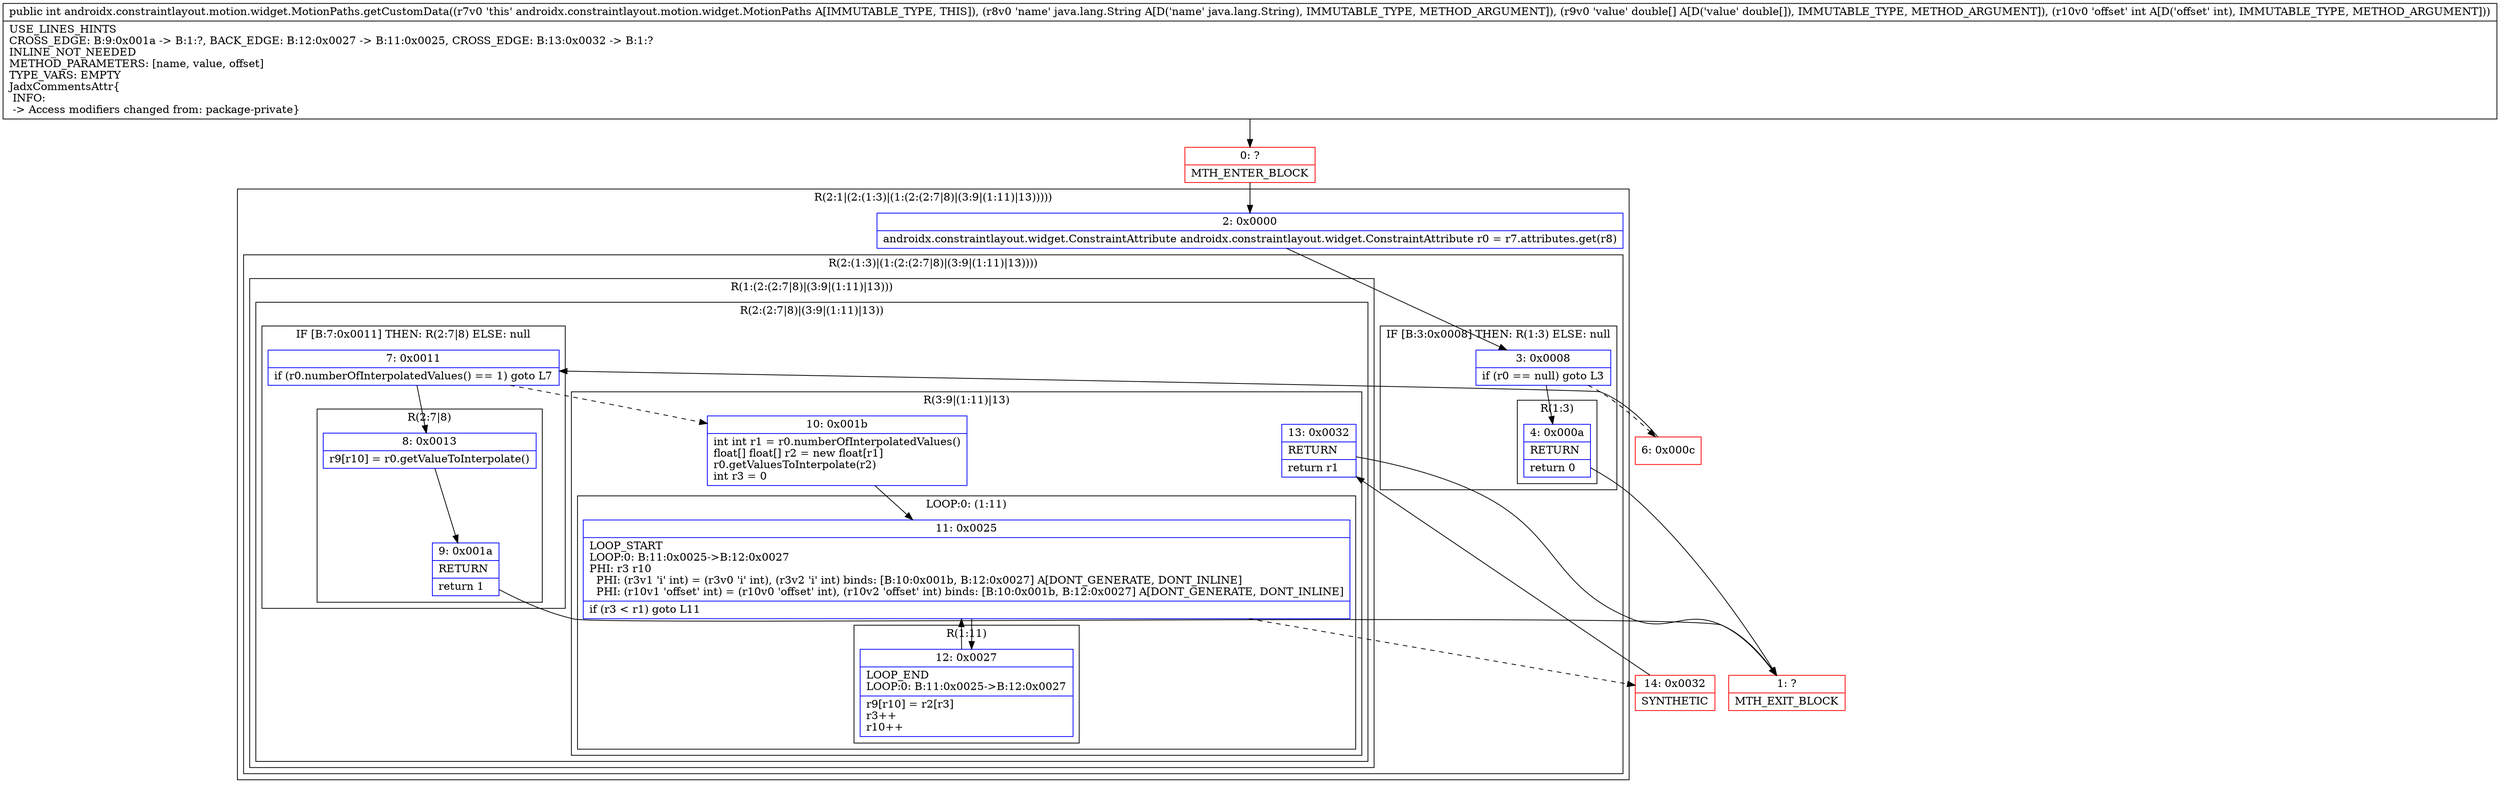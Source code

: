 digraph "CFG forandroidx.constraintlayout.motion.widget.MotionPaths.getCustomData(Ljava\/lang\/String;[DI)I" {
subgraph cluster_Region_1772792216 {
label = "R(2:1|(2:(1:3)|(1:(2:(2:7|8)|(3:9|(1:11)|13)))))";
node [shape=record,color=blue];
Node_2 [shape=record,label="{2\:\ 0x0000|androidx.constraintlayout.widget.ConstraintAttribute androidx.constraintlayout.widget.ConstraintAttribute r0 = r7.attributes.get(r8)\l}"];
subgraph cluster_Region_1199208839 {
label = "R(2:(1:3)|(1:(2:(2:7|8)|(3:9|(1:11)|13))))";
node [shape=record,color=blue];
subgraph cluster_IfRegion_1482970221 {
label = "IF [B:3:0x0008] THEN: R(1:3) ELSE: null";
node [shape=record,color=blue];
Node_3 [shape=record,label="{3\:\ 0x0008|if (r0 == null) goto L3\l}"];
subgraph cluster_Region_1733730572 {
label = "R(1:3)";
node [shape=record,color=blue];
Node_4 [shape=record,label="{4\:\ 0x000a|RETURN\l|return 0\l}"];
}
}
subgraph cluster_Region_1474753950 {
label = "R(1:(2:(2:7|8)|(3:9|(1:11)|13)))";
node [shape=record,color=blue];
subgraph cluster_Region_1269354263 {
label = "R(2:(2:7|8)|(3:9|(1:11)|13))";
node [shape=record,color=blue];
subgraph cluster_IfRegion_419382029 {
label = "IF [B:7:0x0011] THEN: R(2:7|8) ELSE: null";
node [shape=record,color=blue];
Node_7 [shape=record,label="{7\:\ 0x0011|if (r0.numberOfInterpolatedValues() == 1) goto L7\l}"];
subgraph cluster_Region_1988913819 {
label = "R(2:7|8)";
node [shape=record,color=blue];
Node_8 [shape=record,label="{8\:\ 0x0013|r9[r10] = r0.getValueToInterpolate()\l}"];
Node_9 [shape=record,label="{9\:\ 0x001a|RETURN\l|return 1\l}"];
}
}
subgraph cluster_Region_1255599035 {
label = "R(3:9|(1:11)|13)";
node [shape=record,color=blue];
Node_10 [shape=record,label="{10\:\ 0x001b|int int r1 = r0.numberOfInterpolatedValues()\lfloat[] float[] r2 = new float[r1]\lr0.getValuesToInterpolate(r2)\lint r3 = 0\l}"];
subgraph cluster_LoopRegion_812321200 {
label = "LOOP:0: (1:11)";
node [shape=record,color=blue];
Node_11 [shape=record,label="{11\:\ 0x0025|LOOP_START\lLOOP:0: B:11:0x0025\-\>B:12:0x0027\lPHI: r3 r10 \l  PHI: (r3v1 'i' int) = (r3v0 'i' int), (r3v2 'i' int) binds: [B:10:0x001b, B:12:0x0027] A[DONT_GENERATE, DONT_INLINE]\l  PHI: (r10v1 'offset' int) = (r10v0 'offset' int), (r10v2 'offset' int) binds: [B:10:0x001b, B:12:0x0027] A[DONT_GENERATE, DONT_INLINE]\l|if (r3 \< r1) goto L11\l}"];
subgraph cluster_Region_1382994843 {
label = "R(1:11)";
node [shape=record,color=blue];
Node_12 [shape=record,label="{12\:\ 0x0027|LOOP_END\lLOOP:0: B:11:0x0025\-\>B:12:0x0027\l|r9[r10] = r2[r3]\lr3++\lr10++\l}"];
}
}
Node_13 [shape=record,label="{13\:\ 0x0032|RETURN\l|return r1\l}"];
}
}
}
}
}
Node_0 [shape=record,color=red,label="{0\:\ ?|MTH_ENTER_BLOCK\l}"];
Node_1 [shape=record,color=red,label="{1\:\ ?|MTH_EXIT_BLOCK\l}"];
Node_6 [shape=record,color=red,label="{6\:\ 0x000c}"];
Node_14 [shape=record,color=red,label="{14\:\ 0x0032|SYNTHETIC\l}"];
MethodNode[shape=record,label="{public int androidx.constraintlayout.motion.widget.MotionPaths.getCustomData((r7v0 'this' androidx.constraintlayout.motion.widget.MotionPaths A[IMMUTABLE_TYPE, THIS]), (r8v0 'name' java.lang.String A[D('name' java.lang.String), IMMUTABLE_TYPE, METHOD_ARGUMENT]), (r9v0 'value' double[] A[D('value' double[]), IMMUTABLE_TYPE, METHOD_ARGUMENT]), (r10v0 'offset' int A[D('offset' int), IMMUTABLE_TYPE, METHOD_ARGUMENT]))  | USE_LINES_HINTS\lCROSS_EDGE: B:9:0x001a \-\> B:1:?, BACK_EDGE: B:12:0x0027 \-\> B:11:0x0025, CROSS_EDGE: B:13:0x0032 \-\> B:1:?\lINLINE_NOT_NEEDED\lMETHOD_PARAMETERS: [name, value, offset]\lTYPE_VARS: EMPTY\lJadxCommentsAttr\{\l INFO: \l \-\> Access modifiers changed from: package\-private\}\l}"];
MethodNode -> Node_0;Node_2 -> Node_3;
Node_3 -> Node_4;
Node_3 -> Node_6[style=dashed];
Node_4 -> Node_1;
Node_7 -> Node_8;
Node_7 -> Node_10[style=dashed];
Node_8 -> Node_9;
Node_9 -> Node_1;
Node_10 -> Node_11;
Node_11 -> Node_12;
Node_11 -> Node_14[style=dashed];
Node_12 -> Node_11;
Node_13 -> Node_1;
Node_0 -> Node_2;
Node_6 -> Node_7;
Node_14 -> Node_13;
}

